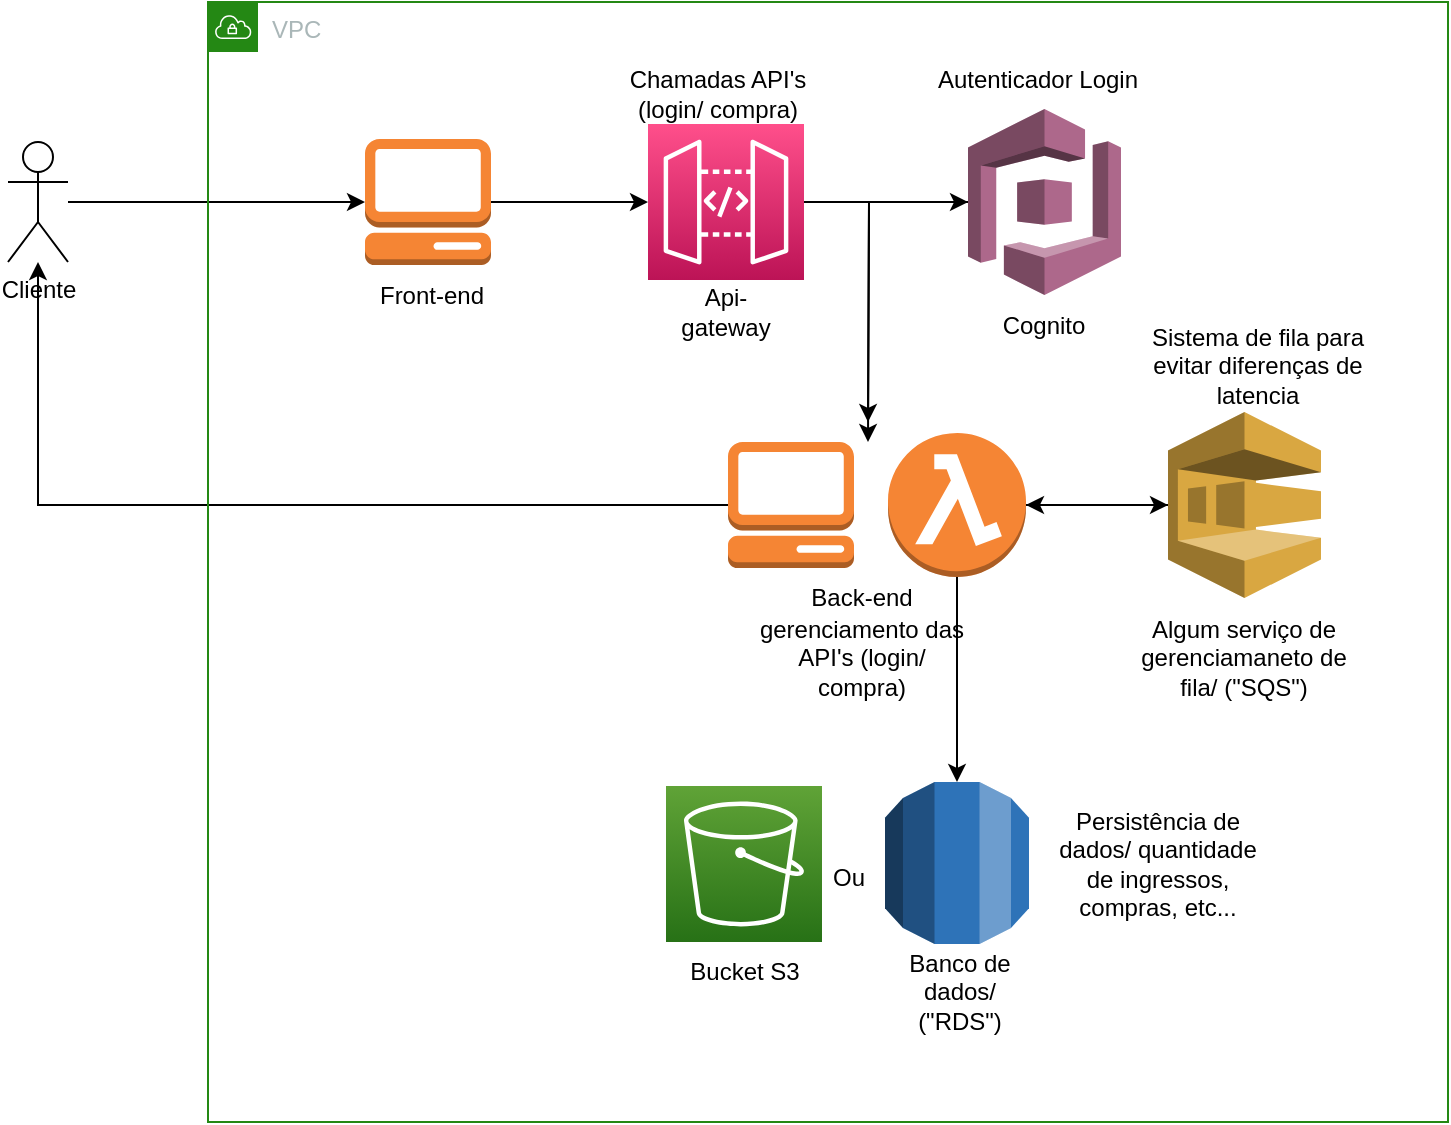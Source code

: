 <mxfile version="21.3.8" type="github">
  <diagram id="Ht1M8jgEwFfnCIfOTk4-" name="Page-1">
    <mxGraphModel dx="1434" dy="800" grid="1" gridSize="10" guides="1" tooltips="1" connect="1" arrows="1" fold="1" page="1" pageScale="1" pageWidth="1169" pageHeight="827" math="0" shadow="0">
      <root>
        <mxCell id="0" />
        <mxCell id="1" parent="0" />
        <mxCell id="s0NfSnUVm99tZ4HxC2Mr-51" style="edgeStyle=orthogonalEdgeStyle;rounded=0;orthogonalLoop=1;jettySize=auto;html=1;" edge="1" parent="1" source="s0NfSnUVm99tZ4HxC2Mr-4" target="s0NfSnUVm99tZ4HxC2Mr-5">
          <mxGeometry relative="1" as="geometry" />
        </mxCell>
        <mxCell id="s0NfSnUVm99tZ4HxC2Mr-4" value="Cliente" style="shape=umlActor;verticalLabelPosition=bottom;verticalAlign=top;html=1;outlineConnect=0;" vertex="1" parent="1">
          <mxGeometry x="240" y="280" width="30" height="60" as="geometry" />
        </mxCell>
        <mxCell id="s0NfSnUVm99tZ4HxC2Mr-13" style="edgeStyle=orthogonalEdgeStyle;rounded=0;orthogonalLoop=1;jettySize=auto;html=1;entryX=0;entryY=0.5;entryDx=0;entryDy=0;entryPerimeter=0;" edge="1" parent="1" source="s0NfSnUVm99tZ4HxC2Mr-5" target="s0NfSnUVm99tZ4HxC2Mr-12">
          <mxGeometry relative="1" as="geometry" />
        </mxCell>
        <mxCell id="s0NfSnUVm99tZ4HxC2Mr-5" value="" style="outlineConnect=0;dashed=0;verticalLabelPosition=bottom;verticalAlign=top;align=center;html=1;shape=mxgraph.aws3.management_console;fillColor=#F58534;gradientColor=none;" vertex="1" parent="1">
          <mxGeometry x="418.5" y="278.5" width="63" height="63" as="geometry" />
        </mxCell>
        <mxCell id="s0NfSnUVm99tZ4HxC2Mr-8" value="Front-end" style="text;html=1;strokeColor=none;fillColor=none;align=center;verticalAlign=middle;whiteSpace=wrap;rounded=0;" vertex="1" parent="1">
          <mxGeometry x="421.5" y="341.5" width="60" height="30" as="geometry" />
        </mxCell>
        <mxCell id="s0NfSnUVm99tZ4HxC2Mr-16" style="edgeStyle=orthogonalEdgeStyle;rounded=0;orthogonalLoop=1;jettySize=auto;html=1;" edge="1" parent="1" source="s0NfSnUVm99tZ4HxC2Mr-12" target="s0NfSnUVm99tZ4HxC2Mr-15">
          <mxGeometry relative="1" as="geometry" />
        </mxCell>
        <mxCell id="s0NfSnUVm99tZ4HxC2Mr-20" style="edgeStyle=orthogonalEdgeStyle;rounded=0;orthogonalLoop=1;jettySize=auto;html=1;" edge="1" parent="1" source="s0NfSnUVm99tZ4HxC2Mr-12">
          <mxGeometry relative="1" as="geometry">
            <mxPoint x="670" y="420" as="targetPoint" />
          </mxGeometry>
        </mxCell>
        <mxCell id="s0NfSnUVm99tZ4HxC2Mr-12" value="" style="sketch=0;points=[[0,0,0],[0.25,0,0],[0.5,0,0],[0.75,0,0],[1,0,0],[0,1,0],[0.25,1,0],[0.5,1,0],[0.75,1,0],[1,1,0],[0,0.25,0],[0,0.5,0],[0,0.75,0],[1,0.25,0],[1,0.5,0],[1,0.75,0]];outlineConnect=0;fontColor=#232F3E;gradientColor=#FF4F8B;gradientDirection=north;fillColor=#BC1356;strokeColor=#ffffff;dashed=0;verticalLabelPosition=bottom;verticalAlign=top;align=center;html=1;fontSize=12;fontStyle=0;aspect=fixed;shape=mxgraph.aws4.resourceIcon;resIcon=mxgraph.aws4.api_gateway;" vertex="1" parent="1">
          <mxGeometry x="560" y="271" width="78" height="78" as="geometry" />
        </mxCell>
        <mxCell id="s0NfSnUVm99tZ4HxC2Mr-14" value="Api-gateway" style="text;html=1;strokeColor=none;fillColor=none;align=center;verticalAlign=middle;whiteSpace=wrap;rounded=0;" vertex="1" parent="1">
          <mxGeometry x="569" y="350" width="60" height="30" as="geometry" />
        </mxCell>
        <mxCell id="s0NfSnUVm99tZ4HxC2Mr-35" style="edgeStyle=orthogonalEdgeStyle;rounded=0;orthogonalLoop=1;jettySize=auto;html=1;" edge="1" parent="1" source="s0NfSnUVm99tZ4HxC2Mr-15">
          <mxGeometry relative="1" as="geometry">
            <mxPoint x="670" y="430" as="targetPoint" />
          </mxGeometry>
        </mxCell>
        <mxCell id="s0NfSnUVm99tZ4HxC2Mr-15" value="" style="outlineConnect=0;dashed=0;verticalLabelPosition=bottom;verticalAlign=top;align=center;html=1;shape=mxgraph.aws3.cognito;fillColor=#AD688B;gradientColor=none;" vertex="1" parent="1">
          <mxGeometry x="720" y="263.5" width="76.5" height="93" as="geometry" />
        </mxCell>
        <mxCell id="s0NfSnUVm99tZ4HxC2Mr-17" value="Cognito" style="text;html=1;strokeColor=none;fillColor=none;align=center;verticalAlign=middle;whiteSpace=wrap;rounded=0;" vertex="1" parent="1">
          <mxGeometry x="728.25" y="356.5" width="60" height="30" as="geometry" />
        </mxCell>
        <mxCell id="s0NfSnUVm99tZ4HxC2Mr-18" value="Chamadas API&#39;s (login/ compra)" style="text;html=1;strokeColor=none;fillColor=none;align=center;verticalAlign=middle;whiteSpace=wrap;rounded=0;" vertex="1" parent="1">
          <mxGeometry x="540" y="241" width="110" height="30" as="geometry" />
        </mxCell>
        <mxCell id="s0NfSnUVm99tZ4HxC2Mr-19" value="Autenticador Login" style="text;html=1;strokeColor=none;fillColor=none;align=center;verticalAlign=middle;whiteSpace=wrap;rounded=0;" vertex="1" parent="1">
          <mxGeometry x="700" y="233.5" width="110" height="30" as="geometry" />
        </mxCell>
        <mxCell id="s0NfSnUVm99tZ4HxC2Mr-41" style="edgeStyle=orthogonalEdgeStyle;rounded=0;orthogonalLoop=1;jettySize=auto;html=1;" edge="1" parent="1" source="s0NfSnUVm99tZ4HxC2Mr-21" target="s0NfSnUVm99tZ4HxC2Mr-4">
          <mxGeometry relative="1" as="geometry" />
        </mxCell>
        <mxCell id="s0NfSnUVm99tZ4HxC2Mr-21" value="" style="outlineConnect=0;dashed=0;verticalLabelPosition=bottom;verticalAlign=top;align=center;html=1;shape=mxgraph.aws3.management_console;fillColor=#F58534;gradientColor=none;" vertex="1" parent="1">
          <mxGeometry x="600" y="430" width="63" height="63" as="geometry" />
        </mxCell>
        <mxCell id="s0NfSnUVm99tZ4HxC2Mr-23" value="Back-end" style="text;html=1;strokeColor=none;fillColor=none;align=center;verticalAlign=middle;whiteSpace=wrap;rounded=0;" vertex="1" parent="1">
          <mxGeometry x="637" y="493" width="60" height="30" as="geometry" />
        </mxCell>
        <mxCell id="s0NfSnUVm99tZ4HxC2Mr-26" style="edgeStyle=orthogonalEdgeStyle;rounded=0;orthogonalLoop=1;jettySize=auto;html=1;entryX=0;entryY=0.5;entryDx=0;entryDy=0;entryPerimeter=0;" edge="1" parent="1" source="s0NfSnUVm99tZ4HxC2Mr-24" target="s0NfSnUVm99tZ4HxC2Mr-27">
          <mxGeometry relative="1" as="geometry">
            <mxPoint x="810" y="461.5" as="targetPoint" />
          </mxGeometry>
        </mxCell>
        <mxCell id="s0NfSnUVm99tZ4HxC2Mr-40" style="edgeStyle=orthogonalEdgeStyle;rounded=0;orthogonalLoop=1;jettySize=auto;html=1;" edge="1" parent="1" source="s0NfSnUVm99tZ4HxC2Mr-24" target="s0NfSnUVm99tZ4HxC2Mr-37">
          <mxGeometry relative="1" as="geometry" />
        </mxCell>
        <mxCell id="s0NfSnUVm99tZ4HxC2Mr-24" value="" style="outlineConnect=0;dashed=0;verticalLabelPosition=bottom;verticalAlign=top;align=center;html=1;shape=mxgraph.aws3.lambda_function;fillColor=#F58534;gradientColor=none;" vertex="1" parent="1">
          <mxGeometry x="680" y="425.5" width="69" height="72" as="geometry" />
        </mxCell>
        <mxCell id="s0NfSnUVm99tZ4HxC2Mr-25" value="gerenciamento das API&#39;s (login/ compra)" style="text;html=1;strokeColor=none;fillColor=none;align=center;verticalAlign=middle;whiteSpace=wrap;rounded=0;" vertex="1" parent="1">
          <mxGeometry x="612" y="523" width="110" height="30" as="geometry" />
        </mxCell>
        <mxCell id="s0NfSnUVm99tZ4HxC2Mr-34" style="edgeStyle=orthogonalEdgeStyle;rounded=0;orthogonalLoop=1;jettySize=auto;html=1;" edge="1" parent="1" source="s0NfSnUVm99tZ4HxC2Mr-27" target="s0NfSnUVm99tZ4HxC2Mr-24">
          <mxGeometry relative="1" as="geometry" />
        </mxCell>
        <mxCell id="s0NfSnUVm99tZ4HxC2Mr-27" value="" style="outlineConnect=0;dashed=0;verticalLabelPosition=bottom;verticalAlign=top;align=center;html=1;shape=mxgraph.aws3.sqs;fillColor=#D9A741;gradientColor=none;" vertex="1" parent="1">
          <mxGeometry x="820" y="415" width="76.5" height="93" as="geometry" />
        </mxCell>
        <mxCell id="s0NfSnUVm99tZ4HxC2Mr-28" value="Algum serviço de gerenciamaneto de fila/ (&quot;SQS&quot;)" style="text;html=1;strokeColor=none;fillColor=none;align=center;verticalAlign=middle;whiteSpace=wrap;rounded=0;" vertex="1" parent="1">
          <mxGeometry x="803.25" y="523" width="110" height="30" as="geometry" />
        </mxCell>
        <mxCell id="s0NfSnUVm99tZ4HxC2Mr-29" value="Sistema de fila para evitar diferenças de latencia" style="text;html=1;strokeColor=none;fillColor=none;align=center;verticalAlign=middle;whiteSpace=wrap;rounded=0;" vertex="1" parent="1">
          <mxGeometry x="810" y="370" width="110" height="44" as="geometry" />
        </mxCell>
        <mxCell id="s0NfSnUVm99tZ4HxC2Mr-37" value="" style="outlineConnect=0;dashed=0;verticalLabelPosition=bottom;verticalAlign=top;align=center;html=1;shape=mxgraph.aws3.rds;fillColor=#2E73B8;gradientColor=none;" vertex="1" parent="1">
          <mxGeometry x="678.5" y="600" width="72" height="81" as="geometry" />
        </mxCell>
        <mxCell id="s0NfSnUVm99tZ4HxC2Mr-38" value="Banco de dados/ (&quot;RDS&quot;)" style="text;html=1;strokeColor=none;fillColor=none;align=center;verticalAlign=middle;whiteSpace=wrap;rounded=0;" vertex="1" parent="1">
          <mxGeometry x="686" y="690" width="60" height="30" as="geometry" />
        </mxCell>
        <mxCell id="s0NfSnUVm99tZ4HxC2Mr-50" value="VPC" style="points=[[0,0],[0.25,0],[0.5,0],[0.75,0],[1,0],[1,0.25],[1,0.5],[1,0.75],[1,1],[0.75,1],[0.5,1],[0.25,1],[0,1],[0,0.75],[0,0.5],[0,0.25]];outlineConnect=0;gradientColor=none;html=1;whiteSpace=wrap;fontSize=12;fontStyle=0;container=1;pointerEvents=0;collapsible=0;recursiveResize=0;shape=mxgraph.aws4.group;grIcon=mxgraph.aws4.group_vpc;strokeColor=#248814;fillColor=none;verticalAlign=top;align=left;spacingLeft=30;fontColor=#AAB7B8;dashed=0;" vertex="1" parent="1">
          <mxGeometry x="340" y="210" width="620" height="560" as="geometry" />
        </mxCell>
        <mxCell id="s0NfSnUVm99tZ4HxC2Mr-53" value="" style="sketch=0;points=[[0,0,0],[0.25,0,0],[0.5,0,0],[0.75,0,0],[1,0,0],[0,1,0],[0.25,1,0],[0.5,1,0],[0.75,1,0],[1,1,0],[0,0.25,0],[0,0.5,0],[0,0.75,0],[1,0.25,0],[1,0.5,0],[1,0.75,0]];outlineConnect=0;fontColor=#232F3E;gradientColor=#60A337;gradientDirection=north;fillColor=#277116;strokeColor=#ffffff;dashed=0;verticalLabelPosition=bottom;verticalAlign=top;align=center;html=1;fontSize=12;fontStyle=0;aspect=fixed;shape=mxgraph.aws4.resourceIcon;resIcon=mxgraph.aws4.s3;" vertex="1" parent="s0NfSnUVm99tZ4HxC2Mr-50">
          <mxGeometry x="229" y="392" width="78" height="78" as="geometry" />
        </mxCell>
        <mxCell id="s0NfSnUVm99tZ4HxC2Mr-54" value="Bucket S3" style="text;html=1;align=center;verticalAlign=middle;resizable=0;points=[];autosize=1;strokeColor=none;fillColor=none;" vertex="1" parent="s0NfSnUVm99tZ4HxC2Mr-50">
          <mxGeometry x="228" y="470" width="80" height="30" as="geometry" />
        </mxCell>
        <mxCell id="s0NfSnUVm99tZ4HxC2Mr-39" value="Persistência de dados/ quantidade de ingressos, compras, etc..." style="text;html=1;strokeColor=none;fillColor=none;align=center;verticalAlign=middle;whiteSpace=wrap;rounded=0;" vertex="1" parent="s0NfSnUVm99tZ4HxC2Mr-50">
          <mxGeometry x="420" y="409" width="110" height="44" as="geometry" />
        </mxCell>
        <mxCell id="s0NfSnUVm99tZ4HxC2Mr-55" value="Ou" style="text;html=1;align=center;verticalAlign=middle;resizable=0;points=[];autosize=1;strokeColor=none;fillColor=none;" vertex="1" parent="s0NfSnUVm99tZ4HxC2Mr-50">
          <mxGeometry x="300" y="423" width="40" height="30" as="geometry" />
        </mxCell>
      </root>
    </mxGraphModel>
  </diagram>
</mxfile>
